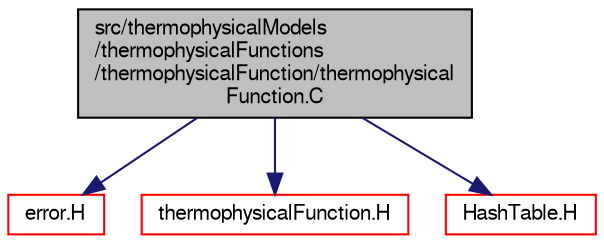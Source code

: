 digraph "src/thermophysicalModels/thermophysicalFunctions/thermophysicalFunction/thermophysicalFunction.C"
{
  bgcolor="transparent";
  edge [fontname="FreeSans",fontsize="10",labelfontname="FreeSans",labelfontsize="10"];
  node [fontname="FreeSans",fontsize="10",shape=record];
  Node0 [label="src/thermophysicalModels\l/thermophysicalFunctions\l/thermophysicalFunction/thermophysical\lFunction.C",height=0.2,width=0.4,color="black", fillcolor="grey75", style="filled", fontcolor="black"];
  Node0 -> Node1 [color="midnightblue",fontsize="10",style="solid",fontname="FreeSans"];
  Node1 [label="error.H",height=0.2,width=0.4,color="red",URL="$a08924.html"];
  Node0 -> Node38 [color="midnightblue",fontsize="10",style="solid",fontname="FreeSans"];
  Node38 [label="thermophysicalFunction.H",height=0.2,width=0.4,color="red",URL="$a16754.html"];
  Node0 -> Node53 [color="midnightblue",fontsize="10",style="solid",fontname="FreeSans"];
  Node53 [label="HashTable.H",height=0.2,width=0.4,color="red",URL="$a08477.html"];
}
